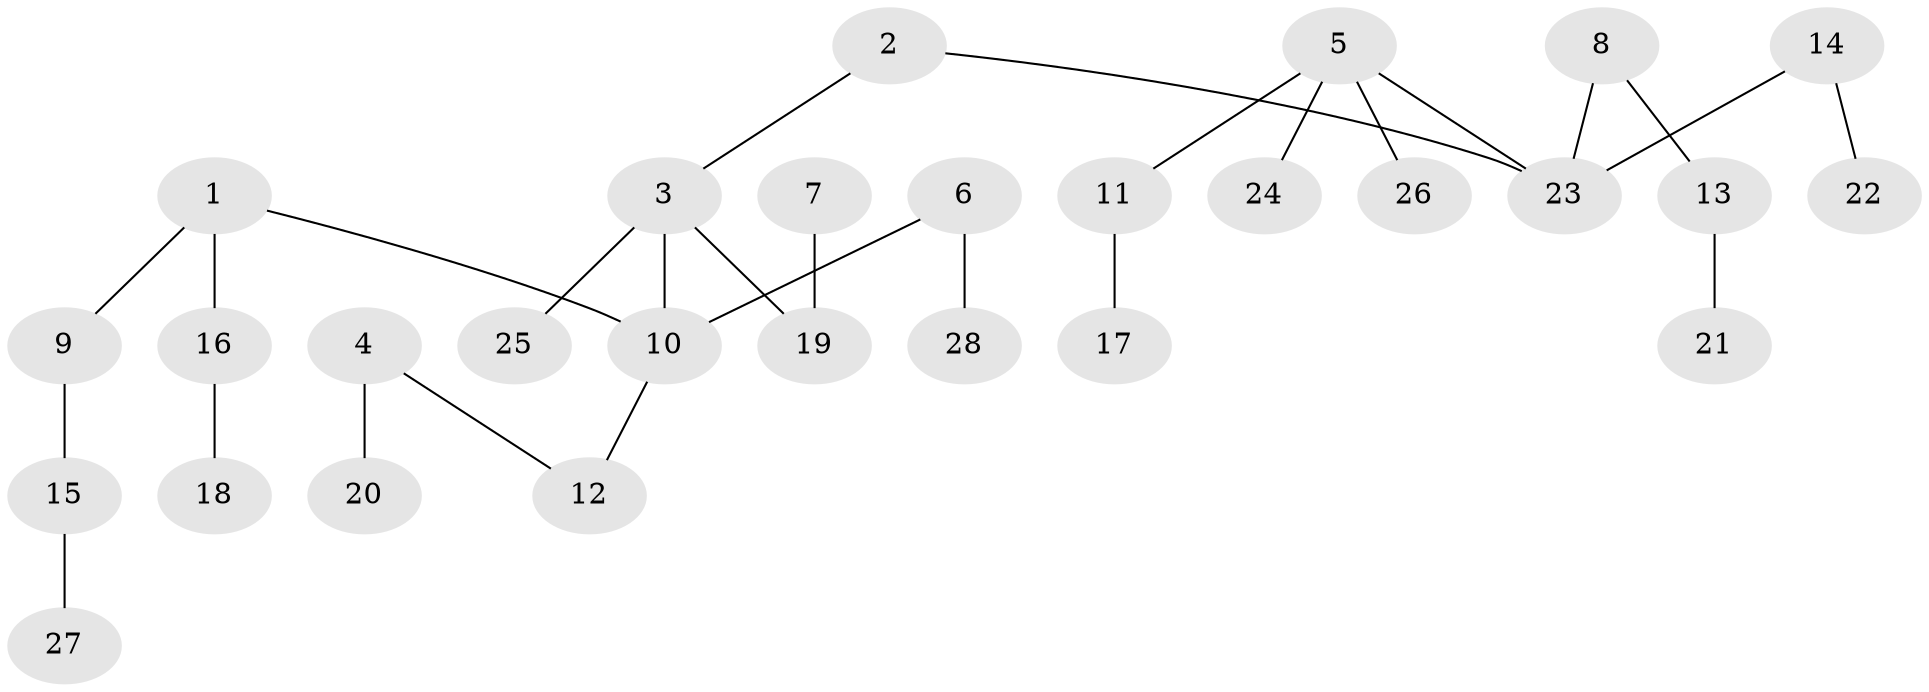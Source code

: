 // original degree distribution, {3: 0.12727272727272726, 2: 0.4, 6: 0.03636363636363636, 5: 0.01818181818181818, 1: 0.4, 4: 0.01818181818181818}
// Generated by graph-tools (version 1.1) at 2025/02/03/09/25 03:02:16]
// undirected, 28 vertices, 27 edges
graph export_dot {
graph [start="1"]
  node [color=gray90,style=filled];
  1;
  2;
  3;
  4;
  5;
  6;
  7;
  8;
  9;
  10;
  11;
  12;
  13;
  14;
  15;
  16;
  17;
  18;
  19;
  20;
  21;
  22;
  23;
  24;
  25;
  26;
  27;
  28;
  1 -- 9 [weight=1.0];
  1 -- 10 [weight=1.0];
  1 -- 16 [weight=1.0];
  2 -- 3 [weight=1.0];
  2 -- 23 [weight=1.0];
  3 -- 10 [weight=1.0];
  3 -- 19 [weight=1.0];
  3 -- 25 [weight=1.0];
  4 -- 12 [weight=1.0];
  4 -- 20 [weight=1.0];
  5 -- 11 [weight=1.0];
  5 -- 23 [weight=1.0];
  5 -- 24 [weight=1.0];
  5 -- 26 [weight=1.0];
  6 -- 10 [weight=1.0];
  6 -- 28 [weight=1.0];
  7 -- 19 [weight=1.0];
  8 -- 13 [weight=1.0];
  8 -- 23 [weight=1.0];
  9 -- 15 [weight=1.0];
  10 -- 12 [weight=1.0];
  11 -- 17 [weight=1.0];
  13 -- 21 [weight=1.0];
  14 -- 22 [weight=1.0];
  14 -- 23 [weight=1.0];
  15 -- 27 [weight=1.0];
  16 -- 18 [weight=1.0];
}
